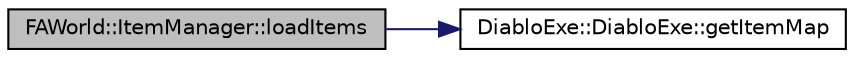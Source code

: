 digraph G
{
  edge [fontname="Helvetica",fontsize="10",labelfontname="Helvetica",labelfontsize="10"];
  node [fontname="Helvetica",fontsize="10",shape=record];
  rankdir="LR";
  Node1 [label="FAWorld::ItemManager::loadItems",height=0.2,width=0.4,color="black", fillcolor="grey75", style="filled" fontcolor="black"];
  Node1 -> Node2 [color="midnightblue",fontsize="10",style="solid",fontname="Helvetica"];
  Node2 [label="DiabloExe::DiabloExe::getItemMap",height=0.2,width=0.4,color="black", fillcolor="white", style="filled",URL="$class_diablo_exe_1_1_diablo_exe.html#aed7fe3ba6c146189d3776ee2fb7b4d96"];
}
